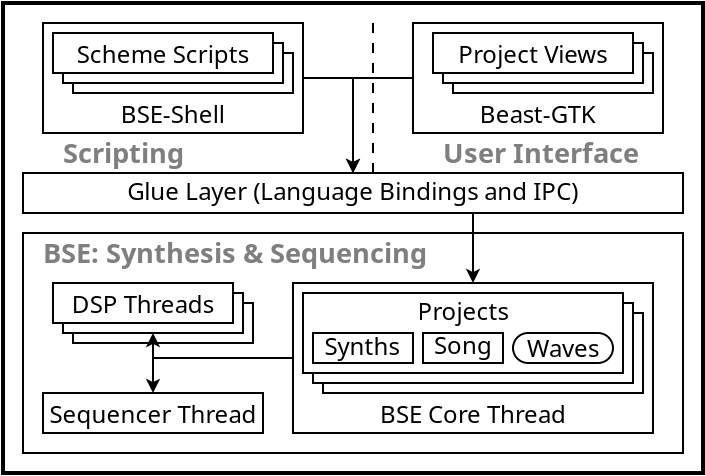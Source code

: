 <?xml version="1.0" encoding="UTF-8"?>
<dia:diagram xmlns:dia="http://www.lysator.liu.se/~alla/dia/">
  <dia:layer name="Background" visible="true">
    <dia:object type="Standard - Box" version="0" id="O0">
      <dia:attribute name="obj_pos">
        <dia:point val="-1,2"/>
      </dia:attribute>
      <dia:attribute name="obj_bb">
        <dia:rectangle val="-1.1,1.9;34.1,25.6"/>
      </dia:attribute>
      <dia:attribute name="elem_corner">
        <dia:point val="-1,2"/>
      </dia:attribute>
      <dia:attribute name="elem_width">
        <dia:real val="35"/>
      </dia:attribute>
      <dia:attribute name="elem_height">
        <dia:real val="23.5"/>
      </dia:attribute>
      <dia:attribute name="border_width">
        <dia:real val="0.2"/>
      </dia:attribute>
      <dia:attribute name="show_background">
        <dia:boolean val="true"/>
      </dia:attribute>
    </dia:object>
  </dia:layer>
  <dia:layer name="Objects" visible="true">
    <dia:object type="Standard - Line" version="0" id="O1">
      <dia:attribute name="obj_pos">
        <dia:point val="17.5,3"/>
      </dia:attribute>
      <dia:attribute name="obj_bb">
        <dia:rectangle val="17.45,2.95;17.55,11.05"/>
      </dia:attribute>
      <dia:attribute name="conn_endpoints">
        <dia:point val="17.5,3"/>
        <dia:point val="17.5,11"/>
      </dia:attribute>
      <dia:attribute name="numcp">
        <dia:int val="1"/>
      </dia:attribute>
      <dia:attribute name="line_style">
        <dia:enum val="1"/>
      </dia:attribute>
      <dia:attribute name="dashlength">
        <dia:real val="0.5"/>
      </dia:attribute>
    </dia:object>
    <dia:object type="Standard - ZigZagLine" version="0" id="O2">
      <dia:attribute name="obj_pos">
        <dia:point val="14,5.75"/>
      </dia:attribute>
      <dia:attribute name="obj_bb">
        <dia:rectangle val="13.95,5.7;17,10.55"/>
      </dia:attribute>
      <dia:attribute name="orth_points">
        <dia:point val="14,5.75"/>
        <dia:point val="16.5,5.75"/>
        <dia:point val="16.5,10.5"/>
      </dia:attribute>
      <dia:attribute name="orth_orient">
        <dia:enum val="0"/>
        <dia:enum val="1"/>
      </dia:attribute>
      <dia:attribute name="end_arrow">
        <dia:enum val="22"/>
      </dia:attribute>
      <dia:attribute name="end_arrow_length">
        <dia:real val="0.5"/>
      </dia:attribute>
      <dia:attribute name="end_arrow_width">
        <dia:real val="0.5"/>
      </dia:attribute>
      <dia:connections>
        <dia:connection handle="0" to="O6" connection="4"/>
        <dia:connection handle="1" to="O13" connection="1"/>
      </dia:connections>
    </dia:object>
    <dia:object type="Standard - Text" version="0" id="O3">
      <dia:attribute name="obj_pos">
        <dia:point val="21,10"/>
      </dia:attribute>
      <dia:attribute name="obj_bb">
        <dia:rectangle val="21,8.8;31.2,10.8"/>
      </dia:attribute>
      <dia:attribute name="text">
        <dia:composite type="text">
          <dia:attribute name="string">
            <dia:string>#User Interface#</dia:string>
          </dia:attribute>
          <dia:attribute name="font">
            <dia:font family="sans" style="80" name="Helvetica"/>
          </dia:attribute>
          <dia:attribute name="height">
            <dia:real val="1.7"/>
          </dia:attribute>
          <dia:attribute name="pos">
            <dia:point val="21,10"/>
          </dia:attribute>
          <dia:attribute name="color">
            <dia:color val="#7f7f7f"/>
          </dia:attribute>
          <dia:attribute name="alignment">
            <dia:enum val="0"/>
          </dia:attribute>
        </dia:composite>
      </dia:attribute>
    </dia:object>
    <dia:object type="Standard - Text" version="0" id="O4">
      <dia:attribute name="obj_pos">
        <dia:point val="2,10"/>
      </dia:attribute>
      <dia:attribute name="obj_bb">
        <dia:rectangle val="2,8.8;8.55,10.8"/>
      </dia:attribute>
      <dia:attribute name="text">
        <dia:composite type="text">
          <dia:attribute name="string">
            <dia:string>#Scripting#</dia:string>
          </dia:attribute>
          <dia:attribute name="font">
            <dia:font family="sans" style="80" name="Helvetica"/>
          </dia:attribute>
          <dia:attribute name="height">
            <dia:real val="1.7"/>
          </dia:attribute>
          <dia:attribute name="pos">
            <dia:point val="2,10"/>
          </dia:attribute>
          <dia:attribute name="color">
            <dia:color val="#7f7f7f"/>
          </dia:attribute>
          <dia:attribute name="alignment">
            <dia:enum val="0"/>
          </dia:attribute>
        </dia:composite>
      </dia:attribute>
    </dia:object>
    <dia:object type="Standard - ZigZagLine" version="0" id="O5">
      <dia:attribute name="obj_pos">
        <dia:point val="19.5,5.75"/>
      </dia:attribute>
      <dia:attribute name="obj_bb">
        <dia:rectangle val="16,5.7;19.55,10.55"/>
      </dia:attribute>
      <dia:attribute name="orth_points">
        <dia:point val="19.5,5.75"/>
        <dia:point val="16.5,5.75"/>
        <dia:point val="16.5,10.5"/>
      </dia:attribute>
      <dia:attribute name="orth_orient">
        <dia:enum val="0"/>
        <dia:enum val="1"/>
      </dia:attribute>
      <dia:attribute name="end_arrow">
        <dia:enum val="22"/>
      </dia:attribute>
      <dia:attribute name="end_arrow_length">
        <dia:real val="0.5"/>
      </dia:attribute>
      <dia:attribute name="end_arrow_width">
        <dia:real val="0.5"/>
      </dia:attribute>
      <dia:connections>
        <dia:connection handle="0" to="O39" connection="3"/>
        <dia:connection handle="1" to="O13" connection="1"/>
      </dia:connections>
    </dia:object>
    <dia:group>
      <dia:object type="Standard - Box" version="0" id="O6">
        <dia:attribute name="obj_pos">
          <dia:point val="1,3"/>
        </dia:attribute>
        <dia:attribute name="obj_bb">
          <dia:rectangle val="0.95,2.95;14.05,8.55"/>
        </dia:attribute>
        <dia:attribute name="elem_corner">
          <dia:point val="1,3"/>
        </dia:attribute>
        <dia:attribute name="elem_width">
          <dia:real val="13"/>
        </dia:attribute>
        <dia:attribute name="elem_height">
          <dia:real val="5.5"/>
        </dia:attribute>
        <dia:attribute name="show_background">
          <dia:boolean val="true"/>
        </dia:attribute>
      </dia:object>
      <dia:object type="Standard - Text" version="0" id="O7">
        <dia:attribute name="obj_pos">
          <dia:point val="7.482,8"/>
        </dia:attribute>
        <dia:attribute name="obj_bb">
          <dia:rectangle val="4.882,6.95;10.082,8.75"/>
        </dia:attribute>
        <dia:attribute name="text">
          <dia:composite type="text">
            <dia:attribute name="string">
              <dia:string>#BSE-Shell#</dia:string>
            </dia:attribute>
            <dia:attribute name="font">
              <dia:font family="sans" style="0" name="Helvetica"/>
            </dia:attribute>
            <dia:attribute name="height">
              <dia:real val="1.5"/>
            </dia:attribute>
            <dia:attribute name="pos">
              <dia:point val="7.482,8"/>
            </dia:attribute>
            <dia:attribute name="color">
              <dia:color val="#000000"/>
            </dia:attribute>
            <dia:attribute name="alignment">
              <dia:enum val="1"/>
            </dia:attribute>
          </dia:composite>
        </dia:attribute>
      </dia:object>
      <dia:object type="Standard - Box" version="0" id="O8">
        <dia:attribute name="obj_pos">
          <dia:point val="2.5,4.5"/>
        </dia:attribute>
        <dia:attribute name="obj_bb">
          <dia:rectangle val="2.45,4.45;13.55,6.55"/>
        </dia:attribute>
        <dia:attribute name="elem_corner">
          <dia:point val="2.5,4.5"/>
        </dia:attribute>
        <dia:attribute name="elem_width">
          <dia:real val="11"/>
        </dia:attribute>
        <dia:attribute name="elem_height">
          <dia:real val="2"/>
        </dia:attribute>
        <dia:attribute name="show_background">
          <dia:boolean val="true"/>
        </dia:attribute>
      </dia:object>
      <dia:object type="Standard - Box" version="0" id="O9">
        <dia:attribute name="obj_pos">
          <dia:point val="2,4"/>
        </dia:attribute>
        <dia:attribute name="obj_bb">
          <dia:rectangle val="1.95,3.95;13.05,6.05"/>
        </dia:attribute>
        <dia:attribute name="elem_corner">
          <dia:point val="2,4"/>
        </dia:attribute>
        <dia:attribute name="elem_width">
          <dia:real val="11"/>
        </dia:attribute>
        <dia:attribute name="elem_height">
          <dia:real val="2"/>
        </dia:attribute>
        <dia:attribute name="show_background">
          <dia:boolean val="true"/>
        </dia:attribute>
      </dia:object>
      <dia:object type="Standard - Box" version="0" id="O10">
        <dia:attribute name="obj_pos">
          <dia:point val="1.5,3.5"/>
        </dia:attribute>
        <dia:attribute name="obj_bb">
          <dia:rectangle val="1.45,3.45;12.55,5.55"/>
        </dia:attribute>
        <dia:attribute name="elem_corner">
          <dia:point val="1.5,3.5"/>
        </dia:attribute>
        <dia:attribute name="elem_width">
          <dia:real val="11"/>
        </dia:attribute>
        <dia:attribute name="elem_height">
          <dia:real val="2"/>
        </dia:attribute>
        <dia:attribute name="show_background">
          <dia:boolean val="true"/>
        </dia:attribute>
      </dia:object>
      <dia:object type="Standard - Text" version="0" id="O11">
        <dia:attribute name="obj_pos">
          <dia:point val="6.982,5"/>
        </dia:attribute>
        <dia:attribute name="obj_bb">
          <dia:rectangle val="2.732,3.95;11.232,5.75"/>
        </dia:attribute>
        <dia:attribute name="text">
          <dia:composite type="text">
            <dia:attribute name="string">
              <dia:string>#Scheme Scripts#</dia:string>
            </dia:attribute>
            <dia:attribute name="font">
              <dia:font family="sans" style="0" name="Helvetica"/>
            </dia:attribute>
            <dia:attribute name="height">
              <dia:real val="1.5"/>
            </dia:attribute>
            <dia:attribute name="pos">
              <dia:point val="6.982,5"/>
            </dia:attribute>
            <dia:attribute name="color">
              <dia:color val="#000000"/>
            </dia:attribute>
            <dia:attribute name="alignment">
              <dia:enum val="1"/>
            </dia:attribute>
          </dia:composite>
        </dia:attribute>
      </dia:object>
    </dia:group>
    <dia:group>
      <dia:object type="Standard - Box" version="0" id="O12">
        <dia:attribute name="obj_pos">
          <dia:point val="15.5,10.5"/>
        </dia:attribute>
        <dia:attribute name="obj_bb">
          <dia:rectangle val="15.5,10.5;29.5,12.5"/>
        </dia:attribute>
        <dia:attribute name="elem_corner">
          <dia:point val="15.5,10.5"/>
        </dia:attribute>
        <dia:attribute name="elem_width">
          <dia:real val="14"/>
        </dia:attribute>
        <dia:attribute name="elem_height">
          <dia:real val="2"/>
        </dia:attribute>
        <dia:attribute name="border_width">
          <dia:real val="0"/>
        </dia:attribute>
        <dia:attribute name="show_background">
          <dia:boolean val="false"/>
        </dia:attribute>
      </dia:object>
      <dia:object type="Standard - Box" version="0" id="O13">
        <dia:attribute name="obj_pos">
          <dia:point val="0,10.5"/>
        </dia:attribute>
        <dia:attribute name="obj_bb">
          <dia:rectangle val="-0.05,10.45;33.05,12.55"/>
        </dia:attribute>
        <dia:attribute name="elem_corner">
          <dia:point val="0,10.5"/>
        </dia:attribute>
        <dia:attribute name="elem_width">
          <dia:real val="33"/>
        </dia:attribute>
        <dia:attribute name="elem_height">
          <dia:real val="2"/>
        </dia:attribute>
        <dia:attribute name="show_background">
          <dia:boolean val="true"/>
        </dia:attribute>
      </dia:object>
      <dia:object type="Standard - Text" version="0" id="O14">
        <dia:attribute name="obj_pos">
          <dia:point val="16.482,11.85"/>
        </dia:attribute>
        <dia:attribute name="obj_bb">
          <dia:rectangle val="5.507,10.8;27.457,12.6"/>
        </dia:attribute>
        <dia:attribute name="text">
          <dia:composite type="text">
            <dia:attribute name="string">
              <dia:string>#Glue Layer (Language Bindings and IPC)#</dia:string>
            </dia:attribute>
            <dia:attribute name="font">
              <dia:font family="sans" style="0" name="Helvetica"/>
            </dia:attribute>
            <dia:attribute name="height">
              <dia:real val="1.5"/>
            </dia:attribute>
            <dia:attribute name="pos">
              <dia:point val="16.482,11.85"/>
            </dia:attribute>
            <dia:attribute name="color">
              <dia:color val="#000000"/>
            </dia:attribute>
            <dia:attribute name="alignment">
              <dia:enum val="1"/>
            </dia:attribute>
          </dia:composite>
        </dia:attribute>
      </dia:object>
    </dia:group>
    <dia:group>
      <dia:object type="Standard - Box" version="0" id="O15">
        <dia:attribute name="obj_pos">
          <dia:point val="0,13.5"/>
        </dia:attribute>
        <dia:attribute name="obj_bb">
          <dia:rectangle val="-0.05,13.45;33.05,24.55"/>
        </dia:attribute>
        <dia:attribute name="elem_corner">
          <dia:point val="0,13.5"/>
        </dia:attribute>
        <dia:attribute name="elem_width">
          <dia:real val="33"/>
        </dia:attribute>
        <dia:attribute name="elem_height">
          <dia:real val="11"/>
        </dia:attribute>
        <dia:attribute name="show_background">
          <dia:boolean val="true"/>
        </dia:attribute>
      </dia:object>
      <dia:object type="Standard - Text" version="0" id="O16">
        <dia:attribute name="obj_pos">
          <dia:point val="1,15"/>
        </dia:attribute>
        <dia:attribute name="obj_bb">
          <dia:rectangle val="1,13.8;22,15.8"/>
        </dia:attribute>
        <dia:attribute name="text">
          <dia:composite type="text">
            <dia:attribute name="string">
              <dia:string>#BSE: Synthesis &amp; Sequencing#</dia:string>
            </dia:attribute>
            <dia:attribute name="font">
              <dia:font family="sans" style="80" name="Helvetica"/>
            </dia:attribute>
            <dia:attribute name="height">
              <dia:real val="1.7"/>
            </dia:attribute>
            <dia:attribute name="pos">
              <dia:point val="1,15"/>
            </dia:attribute>
            <dia:attribute name="color">
              <dia:color val="#7f7f7f"/>
            </dia:attribute>
            <dia:attribute name="alignment">
              <dia:enum val="0"/>
            </dia:attribute>
          </dia:composite>
        </dia:attribute>
      </dia:object>
      <dia:object type="Standard - ZigZagLine" version="0" id="O17">
        <dia:attribute name="obj_pos">
          <dia:point val="13.5,19.75"/>
        </dia:attribute>
        <dia:attribute name="obj_bb">
          <dia:rectangle val="6,19.7;13.55,21.55"/>
        </dia:attribute>
        <dia:attribute name="orth_points">
          <dia:point val="13.5,19.75"/>
          <dia:point val="6.5,19.75"/>
          <dia:point val="6.5,21.5"/>
        </dia:attribute>
        <dia:attribute name="orth_orient">
          <dia:enum val="0"/>
          <dia:enum val="1"/>
        </dia:attribute>
        <dia:attribute name="end_arrow">
          <dia:enum val="22"/>
        </dia:attribute>
        <dia:attribute name="end_arrow_length">
          <dia:real val="0.5"/>
        </dia:attribute>
        <dia:attribute name="end_arrow_width">
          <dia:real val="0.5"/>
        </dia:attribute>
      </dia:object>
      <dia:group>
        <dia:object type="Standard - Box" version="0" id="O18">
          <dia:attribute name="obj_pos">
            <dia:point val="1,21.5"/>
          </dia:attribute>
          <dia:attribute name="obj_bb">
            <dia:rectangle val="0.95,21.45;12.05,23.55"/>
          </dia:attribute>
          <dia:attribute name="elem_corner">
            <dia:point val="1,21.5"/>
          </dia:attribute>
          <dia:attribute name="elem_width">
            <dia:real val="11"/>
          </dia:attribute>
          <dia:attribute name="elem_height">
            <dia:real val="2"/>
          </dia:attribute>
          <dia:attribute name="show_background">
            <dia:boolean val="true"/>
          </dia:attribute>
        </dia:object>
        <dia:object type="Standard - Text" version="0" id="O19">
          <dia:attribute name="obj_pos">
            <dia:point val="6.5,23"/>
          </dia:attribute>
          <dia:attribute name="obj_bb">
            <dia:rectangle val="1.5,21.95;11.5,23.75"/>
          </dia:attribute>
          <dia:attribute name="text">
            <dia:composite type="text">
              <dia:attribute name="string">
                <dia:string>#Sequencer Thread#</dia:string>
              </dia:attribute>
              <dia:attribute name="font">
                <dia:font family="sans" style="0" name="Helvetica"/>
              </dia:attribute>
              <dia:attribute name="height">
                <dia:real val="1.5"/>
              </dia:attribute>
              <dia:attribute name="pos">
                <dia:point val="6.5,23"/>
              </dia:attribute>
              <dia:attribute name="color">
                <dia:color val="#000000"/>
              </dia:attribute>
              <dia:attribute name="alignment">
                <dia:enum val="1"/>
              </dia:attribute>
            </dia:composite>
          </dia:attribute>
        </dia:object>
      </dia:group>
      <dia:object type="Standard - Text" version="0" id="O20">
        <dia:attribute name="obj_pos">
          <dia:point val="31.05,23.35"/>
        </dia:attribute>
        <dia:attribute name="obj_bb">
          <dia:rectangle val="31.05,22.3;31.05,24.1"/>
        </dia:attribute>
        <dia:attribute name="text">
          <dia:composite type="text">
            <dia:attribute name="string">
              <dia:string>##</dia:string>
            </dia:attribute>
            <dia:attribute name="font">
              <dia:font family="sans" style="0" name="Helvetica"/>
            </dia:attribute>
            <dia:attribute name="height">
              <dia:real val="1.5"/>
            </dia:attribute>
            <dia:attribute name="pos">
              <dia:point val="31.05,23.35"/>
            </dia:attribute>
            <dia:attribute name="color">
              <dia:color val="#000000"/>
            </dia:attribute>
            <dia:attribute name="alignment">
              <dia:enum val="1"/>
            </dia:attribute>
          </dia:composite>
        </dia:attribute>
      </dia:object>
      <dia:group>
        <dia:object type="Standard - Box" version="0" id="O21">
          <dia:attribute name="obj_pos">
            <dia:point val="2.5,17"/>
          </dia:attribute>
          <dia:attribute name="obj_bb">
            <dia:rectangle val="2.45,16.95;11.55,19.05"/>
          </dia:attribute>
          <dia:attribute name="elem_corner">
            <dia:point val="2.5,17"/>
          </dia:attribute>
          <dia:attribute name="elem_width">
            <dia:real val="9"/>
          </dia:attribute>
          <dia:attribute name="elem_height">
            <dia:real val="2"/>
          </dia:attribute>
          <dia:attribute name="show_background">
            <dia:boolean val="true"/>
          </dia:attribute>
        </dia:object>
        <dia:object type="Standard - Box" version="0" id="O22">
          <dia:attribute name="obj_pos">
            <dia:point val="2,16.5"/>
          </dia:attribute>
          <dia:attribute name="obj_bb">
            <dia:rectangle val="1.95,16.45;11.05,18.55"/>
          </dia:attribute>
          <dia:attribute name="elem_corner">
            <dia:point val="2,16.5"/>
          </dia:attribute>
          <dia:attribute name="elem_width">
            <dia:real val="9"/>
          </dia:attribute>
          <dia:attribute name="elem_height">
            <dia:real val="2"/>
          </dia:attribute>
          <dia:attribute name="show_background">
            <dia:boolean val="true"/>
          </dia:attribute>
        </dia:object>
        <dia:object type="Standard - Box" version="0" id="O23">
          <dia:attribute name="obj_pos">
            <dia:point val="1.5,16"/>
          </dia:attribute>
          <dia:attribute name="obj_bb">
            <dia:rectangle val="1.45,15.95;10.55,18.05"/>
          </dia:attribute>
          <dia:attribute name="elem_corner">
            <dia:point val="1.5,16"/>
          </dia:attribute>
          <dia:attribute name="elem_width">
            <dia:real val="9"/>
          </dia:attribute>
          <dia:attribute name="elem_height">
            <dia:real val="2"/>
          </dia:attribute>
          <dia:attribute name="show_background">
            <dia:boolean val="true"/>
          </dia:attribute>
        </dia:object>
        <dia:object type="Standard - Text" version="0" id="O24">
          <dia:attribute name="obj_pos">
            <dia:point val="5.982,17.5"/>
          </dia:attribute>
          <dia:attribute name="obj_bb">
            <dia:rectangle val="2.507,16.45;9.457,18.25"/>
          </dia:attribute>
          <dia:attribute name="text">
            <dia:composite type="text">
              <dia:attribute name="string">
                <dia:string>#DSP Threads#</dia:string>
              </dia:attribute>
              <dia:attribute name="font">
                <dia:font family="sans" style="0" name="Helvetica"/>
              </dia:attribute>
              <dia:attribute name="height">
                <dia:real val="1.5"/>
              </dia:attribute>
              <dia:attribute name="pos">
                <dia:point val="5.982,17.5"/>
              </dia:attribute>
              <dia:attribute name="color">
                <dia:color val="#000000"/>
              </dia:attribute>
              <dia:attribute name="alignment">
                <dia:enum val="1"/>
              </dia:attribute>
            </dia:composite>
          </dia:attribute>
        </dia:object>
      </dia:group>
      <dia:object type="Standard - ZigZagLine" version="0" id="O25">
        <dia:attribute name="obj_pos">
          <dia:point val="13.5,19.75"/>
        </dia:attribute>
        <dia:attribute name="obj_bb">
          <dia:rectangle val="6,18.45;13.55,19.8"/>
        </dia:attribute>
        <dia:attribute name="orth_points">
          <dia:point val="13.5,19.75"/>
          <dia:point val="6.5,19.75"/>
          <dia:point val="6.5,18.5"/>
        </dia:attribute>
        <dia:attribute name="orth_orient">
          <dia:enum val="0"/>
          <dia:enum val="1"/>
        </dia:attribute>
        <dia:attribute name="end_arrow">
          <dia:enum val="22"/>
        </dia:attribute>
        <dia:attribute name="end_arrow_length">
          <dia:real val="0.5"/>
        </dia:attribute>
        <dia:attribute name="end_arrow_width">
          <dia:real val="0.5"/>
        </dia:attribute>
      </dia:object>
      <dia:group>
        <dia:object type="Standard - Box" version="0" id="O26">
          <dia:attribute name="obj_pos">
            <dia:point val="13.5,16"/>
          </dia:attribute>
          <dia:attribute name="obj_bb">
            <dia:rectangle val="13.45,15.95;31.55,23.55"/>
          </dia:attribute>
          <dia:attribute name="elem_corner">
            <dia:point val="13.5,16"/>
          </dia:attribute>
          <dia:attribute name="elem_width">
            <dia:real val="18"/>
          </dia:attribute>
          <dia:attribute name="elem_height">
            <dia:real val="7.5"/>
          </dia:attribute>
          <dia:attribute name="show_background">
            <dia:boolean val="true"/>
          </dia:attribute>
        </dia:object>
        <dia:object type="Standard - Text" version="0" id="O27">
          <dia:attribute name="obj_pos">
            <dia:point val="22.5,23"/>
          </dia:attribute>
          <dia:attribute name="obj_bb">
            <dia:rectangle val="17.9,21.95;27.1,23.75"/>
          </dia:attribute>
          <dia:attribute name="text">
            <dia:composite type="text">
              <dia:attribute name="string">
                <dia:string>#BSE Core Thread#</dia:string>
              </dia:attribute>
              <dia:attribute name="font">
                <dia:font family="sans" style="0" name="Helvetica"/>
              </dia:attribute>
              <dia:attribute name="height">
                <dia:real val="1.5"/>
              </dia:attribute>
              <dia:attribute name="pos">
                <dia:point val="22.5,23"/>
              </dia:attribute>
              <dia:attribute name="color">
                <dia:color val="#000000"/>
              </dia:attribute>
              <dia:attribute name="alignment">
                <dia:enum val="1"/>
              </dia:attribute>
            </dia:composite>
          </dia:attribute>
        </dia:object>
        <dia:group>
          <dia:object type="Standard - Box" version="0" id="O28">
            <dia:attribute name="obj_pos">
              <dia:point val="15,17.5"/>
            </dia:attribute>
            <dia:attribute name="obj_bb">
              <dia:rectangle val="14.95,17.45;31.05,21.55"/>
            </dia:attribute>
            <dia:attribute name="elem_corner">
              <dia:point val="15,17.5"/>
            </dia:attribute>
            <dia:attribute name="elem_width">
              <dia:real val="16"/>
            </dia:attribute>
            <dia:attribute name="elem_height">
              <dia:real val="4"/>
            </dia:attribute>
            <dia:attribute name="show_background">
              <dia:boolean val="true"/>
            </dia:attribute>
          </dia:object>
          <dia:object type="Standard - Box" version="0" id="O29">
            <dia:attribute name="obj_pos">
              <dia:point val="14.5,17"/>
            </dia:attribute>
            <dia:attribute name="obj_bb">
              <dia:rectangle val="14.45,16.95;30.55,21.05"/>
            </dia:attribute>
            <dia:attribute name="elem_corner">
              <dia:point val="14.5,17"/>
            </dia:attribute>
            <dia:attribute name="elem_width">
              <dia:real val="16"/>
            </dia:attribute>
            <dia:attribute name="elem_height">
              <dia:real val="4"/>
            </dia:attribute>
            <dia:attribute name="show_background">
              <dia:boolean val="true"/>
            </dia:attribute>
          </dia:object>
          <dia:object type="Standard - Box" version="0" id="O30">
            <dia:attribute name="obj_pos">
              <dia:point val="14,16.5"/>
            </dia:attribute>
            <dia:attribute name="obj_bb">
              <dia:rectangle val="13.95,16.45;30.05,20.55"/>
            </dia:attribute>
            <dia:attribute name="elem_corner">
              <dia:point val="14,16.5"/>
            </dia:attribute>
            <dia:attribute name="elem_width">
              <dia:real val="16"/>
            </dia:attribute>
            <dia:attribute name="elem_height">
              <dia:real val="4"/>
            </dia:attribute>
            <dia:attribute name="show_background">
              <dia:boolean val="true"/>
            </dia:attribute>
          </dia:object>
          <dia:object type="Standard - Text" version="0" id="O31">
            <dia:attribute name="obj_pos">
              <dia:point val="22,17.85"/>
            </dia:attribute>
            <dia:attribute name="obj_bb">
              <dia:rectangle val="19.85,16.8;24.15,18.6"/>
            </dia:attribute>
            <dia:attribute name="text">
              <dia:composite type="text">
                <dia:attribute name="string">
                  <dia:string>#Projects#</dia:string>
                </dia:attribute>
                <dia:attribute name="font">
                  <dia:font family="sans" style="0" name="Helvetica"/>
                </dia:attribute>
                <dia:attribute name="height">
                  <dia:real val="1.5"/>
                </dia:attribute>
                <dia:attribute name="pos">
                  <dia:point val="22,17.85"/>
                </dia:attribute>
                <dia:attribute name="color">
                  <dia:color val="#000000"/>
                </dia:attribute>
                <dia:attribute name="alignment">
                  <dia:enum val="1"/>
                </dia:attribute>
              </dia:composite>
            </dia:attribute>
          </dia:object>
          <dia:group>
            <dia:object type="Standard - Box" version="0" id="O32">
              <dia:attribute name="obj_pos">
                <dia:point val="24.5,18.5"/>
              </dia:attribute>
              <dia:attribute name="obj_bb">
                <dia:rectangle val="24.45,18.45;29.55,20.05"/>
              </dia:attribute>
              <dia:attribute name="elem_corner">
                <dia:point val="24.5,18.5"/>
              </dia:attribute>
              <dia:attribute name="elem_width">
                <dia:real val="5"/>
              </dia:attribute>
              <dia:attribute name="elem_height">
                <dia:real val="1.5"/>
              </dia:attribute>
              <dia:attribute name="show_background">
                <dia:boolean val="true"/>
              </dia:attribute>
              <dia:attribute name="corner_radius">
                <dia:real val="1"/>
              </dia:attribute>
            </dia:object>
            <dia:object type="Standard - Text" version="0" id="O33">
              <dia:attribute name="obj_pos">
                <dia:point val="27,19.7"/>
              </dia:attribute>
              <dia:attribute name="obj_bb">
                <dia:rectangle val="25.225,18.65;28.775,20.45"/>
              </dia:attribute>
              <dia:attribute name="text">
                <dia:composite type="text">
                  <dia:attribute name="string">
                    <dia:string>#Waves#</dia:string>
                  </dia:attribute>
                  <dia:attribute name="font">
                    <dia:font family="sans" style="0" name="Helvetica"/>
                  </dia:attribute>
                  <dia:attribute name="height">
                    <dia:real val="1.5"/>
                  </dia:attribute>
                  <dia:attribute name="pos">
                    <dia:point val="27,19.7"/>
                  </dia:attribute>
                  <dia:attribute name="color">
                    <dia:color val="#000000"/>
                  </dia:attribute>
                  <dia:attribute name="alignment">
                    <dia:enum val="1"/>
                  </dia:attribute>
                </dia:composite>
              </dia:attribute>
            </dia:object>
          </dia:group>
          <dia:group>
            <dia:object type="Standard - Box" version="0" id="O34">
              <dia:attribute name="obj_pos">
                <dia:point val="14.5,18.5"/>
              </dia:attribute>
              <dia:attribute name="obj_bb">
                <dia:rectangle val="14.45,18.45;19.55,20.05"/>
              </dia:attribute>
              <dia:attribute name="elem_corner">
                <dia:point val="14.5,18.5"/>
              </dia:attribute>
              <dia:attribute name="elem_width">
                <dia:real val="5"/>
              </dia:attribute>
              <dia:attribute name="elem_height">
                <dia:real val="1.5"/>
              </dia:attribute>
              <dia:attribute name="show_background">
                <dia:boolean val="true"/>
              </dia:attribute>
            </dia:object>
            <dia:object type="Standard - Text" version="0" id="O35">
              <dia:attribute name="obj_pos">
                <dia:point val="16.95,19.6"/>
              </dia:attribute>
              <dia:attribute name="obj_bb">
                <dia:rectangle val="15.075,18.55;18.825,20.35"/>
              </dia:attribute>
              <dia:attribute name="text">
                <dia:composite type="text">
                  <dia:attribute name="string">
                    <dia:string>#Synths#</dia:string>
                  </dia:attribute>
                  <dia:attribute name="font">
                    <dia:font family="sans" style="0" name="Helvetica"/>
                  </dia:attribute>
                  <dia:attribute name="height">
                    <dia:real val="1.5"/>
                  </dia:attribute>
                  <dia:attribute name="pos">
                    <dia:point val="16.95,19.6"/>
                  </dia:attribute>
                  <dia:attribute name="color">
                    <dia:color val="#000000"/>
                  </dia:attribute>
                  <dia:attribute name="alignment">
                    <dia:enum val="1"/>
                  </dia:attribute>
                </dia:composite>
              </dia:attribute>
            </dia:object>
          </dia:group>
          <dia:group>
            <dia:object type="Standard - Box" version="0" id="O36">
              <dia:attribute name="obj_pos">
                <dia:point val="20,18.5"/>
              </dia:attribute>
              <dia:attribute name="obj_bb">
                <dia:rectangle val="19.95,18.45;24.05,20.05"/>
              </dia:attribute>
              <dia:attribute name="elem_corner">
                <dia:point val="20,18.5"/>
              </dia:attribute>
              <dia:attribute name="elem_width">
                <dia:real val="4"/>
              </dia:attribute>
              <dia:attribute name="elem_height">
                <dia:real val="1.5"/>
              </dia:attribute>
              <dia:attribute name="show_background">
                <dia:boolean val="true"/>
              </dia:attribute>
            </dia:object>
            <dia:object type="Standard - Text" version="0" id="O37">
              <dia:attribute name="obj_pos">
                <dia:point val="22,19.55"/>
              </dia:attribute>
              <dia:attribute name="obj_bb">
                <dia:rectangle val="20.625,18.5;23.375,20.3"/>
              </dia:attribute>
              <dia:attribute name="text">
                <dia:composite type="text">
                  <dia:attribute name="string">
                    <dia:string>#Song#</dia:string>
                  </dia:attribute>
                  <dia:attribute name="font">
                    <dia:font family="sans" style="0" name="Helvetica"/>
                  </dia:attribute>
                  <dia:attribute name="height">
                    <dia:real val="1.5"/>
                  </dia:attribute>
                  <dia:attribute name="pos">
                    <dia:point val="22,19.55"/>
                  </dia:attribute>
                  <dia:attribute name="color">
                    <dia:color val="#000000"/>
                  </dia:attribute>
                  <dia:attribute name="alignment">
                    <dia:enum val="1"/>
                  </dia:attribute>
                </dia:composite>
              </dia:attribute>
            </dia:object>
          </dia:group>
        </dia:group>
      </dia:group>
    </dia:group>
    <dia:object type="Standard - ZigZagLine" version="0" id="O38">
      <dia:attribute name="obj_pos">
        <dia:point val="22.5,12.5"/>
      </dia:attribute>
      <dia:attribute name="obj_bb">
        <dia:rectangle val="22.45,12.5;22.55,16.071"/>
      </dia:attribute>
      <dia:attribute name="orth_points">
        <dia:point val="22.5,12.5"/>
        <dia:point val="22.5,12.5"/>
        <dia:point val="22.5,16"/>
        <dia:point val="22.5,16"/>
      </dia:attribute>
      <dia:attribute name="orth_orient">
        <dia:enum val="0"/>
        <dia:enum val="1"/>
        <dia:enum val="0"/>
      </dia:attribute>
      <dia:attribute name="end_arrow">
        <dia:enum val="22"/>
      </dia:attribute>
      <dia:attribute name="end_arrow_length">
        <dia:real val="0.5"/>
      </dia:attribute>
      <dia:attribute name="end_arrow_width">
        <dia:real val="0.5"/>
      </dia:attribute>
      <dia:connections>
        <dia:connection handle="0" to="O12" connection="6"/>
        <dia:connection handle="1" to="O26" connection="1"/>
      </dia:connections>
    </dia:object>
    <dia:group>
      <dia:object type="Standard - Box" version="0" id="O39">
        <dia:attribute name="obj_pos">
          <dia:point val="19.5,3"/>
        </dia:attribute>
        <dia:attribute name="obj_bb">
          <dia:rectangle val="19.45,2.95;32.05,8.55"/>
        </dia:attribute>
        <dia:attribute name="elem_corner">
          <dia:point val="19.5,3"/>
        </dia:attribute>
        <dia:attribute name="elem_width">
          <dia:real val="12.5"/>
        </dia:attribute>
        <dia:attribute name="elem_height">
          <dia:real val="5.5"/>
        </dia:attribute>
        <dia:attribute name="show_background">
          <dia:boolean val="true"/>
        </dia:attribute>
      </dia:object>
      <dia:object type="Standard - Box" version="0" id="O40">
        <dia:attribute name="obj_pos">
          <dia:point val="21.5,4.5"/>
        </dia:attribute>
        <dia:attribute name="obj_bb">
          <dia:rectangle val="21.45,4.45;31.55,6.55"/>
        </dia:attribute>
        <dia:attribute name="elem_corner">
          <dia:point val="21.5,4.5"/>
        </dia:attribute>
        <dia:attribute name="elem_width">
          <dia:real val="10"/>
        </dia:attribute>
        <dia:attribute name="elem_height">
          <dia:real val="2"/>
        </dia:attribute>
        <dia:attribute name="show_background">
          <dia:boolean val="true"/>
        </dia:attribute>
      </dia:object>
      <dia:object type="Standard - Box" version="0" id="O41">
        <dia:attribute name="obj_pos">
          <dia:point val="21,4"/>
        </dia:attribute>
        <dia:attribute name="obj_bb">
          <dia:rectangle val="20.95,3.95;31.05,6.05"/>
        </dia:attribute>
        <dia:attribute name="elem_corner">
          <dia:point val="21,4"/>
        </dia:attribute>
        <dia:attribute name="elem_width">
          <dia:real val="10"/>
        </dia:attribute>
        <dia:attribute name="elem_height">
          <dia:real val="2"/>
        </dia:attribute>
        <dia:attribute name="show_background">
          <dia:boolean val="true"/>
        </dia:attribute>
      </dia:object>
      <dia:object type="Standard - Box" version="0" id="O42">
        <dia:attribute name="obj_pos">
          <dia:point val="20.5,3.5"/>
        </dia:attribute>
        <dia:attribute name="obj_bb">
          <dia:rectangle val="20.45,3.45;30.55,5.55"/>
        </dia:attribute>
        <dia:attribute name="elem_corner">
          <dia:point val="20.5,3.5"/>
        </dia:attribute>
        <dia:attribute name="elem_width">
          <dia:real val="10"/>
        </dia:attribute>
        <dia:attribute name="elem_height">
          <dia:real val="2"/>
        </dia:attribute>
        <dia:attribute name="show_background">
          <dia:boolean val="true"/>
        </dia:attribute>
      </dia:object>
      <dia:object type="Standard - Text" version="0" id="O43">
        <dia:attribute name="obj_pos">
          <dia:point val="25.482,5"/>
        </dia:attribute>
        <dia:attribute name="obj_bb">
          <dia:rectangle val="21.857,3.95;29.107,5.75"/>
        </dia:attribute>
        <dia:attribute name="text">
          <dia:composite type="text">
            <dia:attribute name="string">
              <dia:string>#Project Views#</dia:string>
            </dia:attribute>
            <dia:attribute name="font">
              <dia:font family="sans" style="0" name="Helvetica"/>
            </dia:attribute>
            <dia:attribute name="height">
              <dia:real val="1.5"/>
            </dia:attribute>
            <dia:attribute name="pos">
              <dia:point val="25.482,5"/>
            </dia:attribute>
            <dia:attribute name="color">
              <dia:color val="#000000"/>
            </dia:attribute>
            <dia:attribute name="alignment">
              <dia:enum val="1"/>
            </dia:attribute>
          </dia:composite>
        </dia:attribute>
      </dia:object>
      <dia:object type="Standard - Text" version="0" id="O44">
        <dia:attribute name="obj_pos">
          <dia:point val="25.732,8"/>
        </dia:attribute>
        <dia:attribute name="obj_bb">
          <dia:rectangle val="22.882,6.95;28.582,8.75"/>
        </dia:attribute>
        <dia:attribute name="text">
          <dia:composite type="text">
            <dia:attribute name="string">
              <dia:string>#Beast-GTK#</dia:string>
            </dia:attribute>
            <dia:attribute name="font">
              <dia:font family="sans" style="0" name="Helvetica"/>
            </dia:attribute>
            <dia:attribute name="height">
              <dia:real val="1.5"/>
            </dia:attribute>
            <dia:attribute name="pos">
              <dia:point val="25.732,8"/>
            </dia:attribute>
            <dia:attribute name="color">
              <dia:color val="#000000"/>
            </dia:attribute>
            <dia:attribute name="alignment">
              <dia:enum val="1"/>
            </dia:attribute>
          </dia:composite>
        </dia:attribute>
      </dia:object>
    </dia:group>
  </dia:layer>
  <dia:layer name="New layer" visible="false">
    <dia:group>
      <dia:object type="Standard - Box" version="0" id="O45">
        <dia:attribute name="obj_pos">
          <dia:point val="16.5,17.5"/>
        </dia:attribute>
        <dia:attribute name="obj_bb">
          <dia:rectangle val="16.275,17.275;18.075,19.075"/>
        </dia:attribute>
        <dia:attribute name="elem_corner">
          <dia:point val="16.5,17.5"/>
        </dia:attribute>
        <dia:attribute name="elem_width">
          <dia:real val="1.35"/>
        </dia:attribute>
        <dia:attribute name="elem_height">
          <dia:real val="1.35"/>
        </dia:attribute>
        <dia:attribute name="border_width">
          <dia:real val="0.45"/>
        </dia:attribute>
        <dia:attribute name="border_color">
          <dia:color val="#4d4d4d"/>
        </dia:attribute>
        <dia:attribute name="inner_color">
          <dia:color val="#00cc00"/>
        </dia:attribute>
        <dia:attribute name="show_background">
          <dia:boolean val="true"/>
        </dia:attribute>
        <dia:attribute name="corner_radius">
          <dia:real val="0.2"/>
        </dia:attribute>
        <dia:attribute name="aspect">
          <dia:enum val="2"/>
        </dia:attribute>
      </dia:object>
      <dia:object type="Standard - Box" version="0" id="O46">
        <dia:attribute name="obj_pos">
          <dia:point val="16.55,19.65"/>
        </dia:attribute>
        <dia:attribute name="obj_bb">
          <dia:rectangle val="16.325,19.425;18.066,21.166"/>
        </dia:attribute>
        <dia:attribute name="elem_corner">
          <dia:point val="16.55,19.65"/>
        </dia:attribute>
        <dia:attribute name="elem_width">
          <dia:real val="1.291"/>
        </dia:attribute>
        <dia:attribute name="elem_height">
          <dia:real val="1.291"/>
        </dia:attribute>
        <dia:attribute name="border_width">
          <dia:real val="0.45"/>
        </dia:attribute>
        <dia:attribute name="border_color">
          <dia:color val="#4d4d4d"/>
        </dia:attribute>
        <dia:attribute name="inner_color">
          <dia:color val="#cc0000"/>
        </dia:attribute>
        <dia:attribute name="show_background">
          <dia:boolean val="true"/>
        </dia:attribute>
        <dia:attribute name="corner_radius">
          <dia:real val="0.2"/>
        </dia:attribute>
        <dia:attribute name="aspect">
          <dia:enum val="2"/>
        </dia:attribute>
      </dia:object>
      <dia:object type="Standard - Box" version="0" id="O47">
        <dia:attribute name="obj_pos">
          <dia:point val="18.925,18.615"/>
        </dia:attribute>
        <dia:attribute name="obj_bb">
          <dia:rectangle val="18.7,18.39;20.5,20.19"/>
        </dia:attribute>
        <dia:attribute name="elem_corner">
          <dia:point val="18.925,18.615"/>
        </dia:attribute>
        <dia:attribute name="elem_width">
          <dia:real val="1.35"/>
        </dia:attribute>
        <dia:attribute name="elem_height">
          <dia:real val="1.35"/>
        </dia:attribute>
        <dia:attribute name="border_width">
          <dia:real val="0.45"/>
        </dia:attribute>
        <dia:attribute name="border_color">
          <dia:color val="#4d4d4d"/>
        </dia:attribute>
        <dia:attribute name="inner_color">
          <dia:color val="#0000e5"/>
        </dia:attribute>
        <dia:attribute name="show_background">
          <dia:boolean val="true"/>
        </dia:attribute>
        <dia:attribute name="corner_radius">
          <dia:real val="0.2"/>
        </dia:attribute>
        <dia:attribute name="aspect">
          <dia:enum val="2"/>
        </dia:attribute>
      </dia:object>
      <dia:object type="Standard - Line" version="0" id="O48">
        <dia:attribute name="obj_pos">
          <dia:point val="17.85,18.175"/>
        </dia:attribute>
        <dia:attribute name="obj_bb">
          <dia:rectangle val="17.779,18.104;18.996,19.361"/>
        </dia:attribute>
        <dia:attribute name="conn_endpoints">
          <dia:point val="17.85,18.175"/>
          <dia:point val="18.925,19.29"/>
        </dia:attribute>
        <dia:attribute name="numcp">
          <dia:int val="1"/>
        </dia:attribute>
        <dia:connections>
          <dia:connection handle="0" to="O45" connection="4"/>
          <dia:connection handle="1" to="O47" connection="3"/>
        </dia:connections>
      </dia:object>
      <dia:object type="Standard - Line" version="0" id="O49">
        <dia:attribute name="obj_pos">
          <dia:point val="17.175,18.85"/>
        </dia:attribute>
        <dia:attribute name="obj_bb">
          <dia:rectangle val="17.124,18.799;17.247,19.701"/>
        </dia:attribute>
        <dia:attribute name="conn_endpoints">
          <dia:point val="17.175,18.85"/>
          <dia:point val="17.196,19.65"/>
        </dia:attribute>
        <dia:attribute name="numcp">
          <dia:int val="1"/>
        </dia:attribute>
        <dia:connections>
          <dia:connection handle="0" to="O45" connection="6"/>
          <dia:connection handle="1" to="O46" connection="1"/>
        </dia:connections>
      </dia:object>
      <dia:object type="Standard - Line" version="0" id="O50">
        <dia:attribute name="obj_pos">
          <dia:point val="18.925,19.29"/>
        </dia:attribute>
        <dia:attribute name="obj_bb">
          <dia:rectangle val="17.771,19.219;18.996,20.366"/>
        </dia:attribute>
        <dia:attribute name="conn_endpoints">
          <dia:point val="18.925,19.29"/>
          <dia:point val="17.841,20.296"/>
        </dia:attribute>
        <dia:attribute name="numcp">
          <dia:int val="1"/>
        </dia:attribute>
        <dia:connections>
          <dia:connection handle="0" to="O47" connection="3"/>
          <dia:connection handle="1" to="O46" connection="4"/>
        </dia:connections>
      </dia:object>
    </dia:group>
  </dia:layer>
</dia:diagram>
